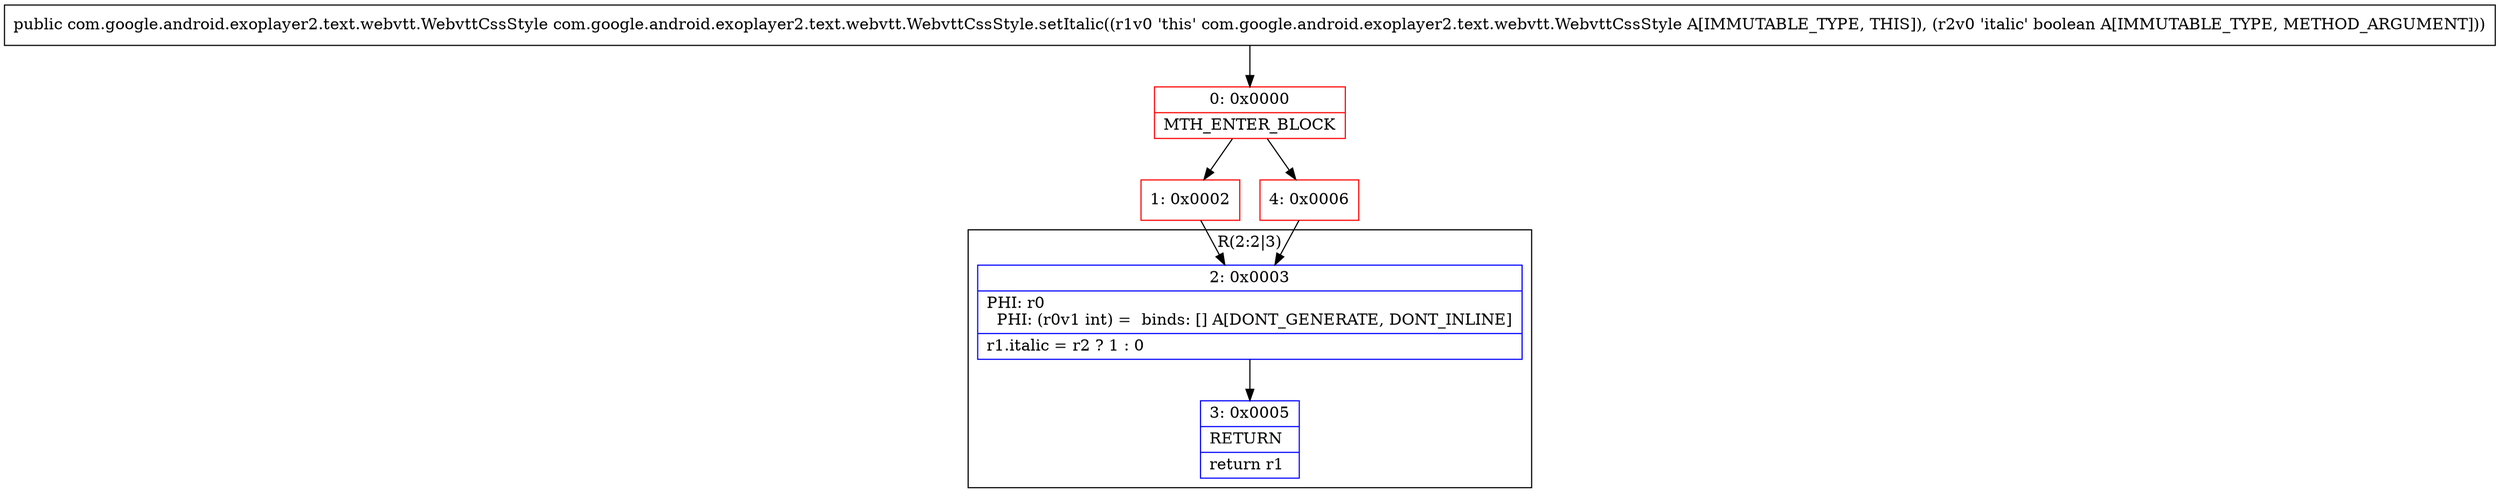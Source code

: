 digraph "CFG forcom.google.android.exoplayer2.text.webvtt.WebvttCssStyle.setItalic(Z)Lcom\/google\/android\/exoplayer2\/text\/webvtt\/WebvttCssStyle;" {
subgraph cluster_Region_1176649392 {
label = "R(2:2|3)";
node [shape=record,color=blue];
Node_2 [shape=record,label="{2\:\ 0x0003|PHI: r0 \l  PHI: (r0v1 int) =  binds: [] A[DONT_GENERATE, DONT_INLINE]\l|r1.italic = r2 ? 1 : 0\l}"];
Node_3 [shape=record,label="{3\:\ 0x0005|RETURN\l|return r1\l}"];
}
Node_0 [shape=record,color=red,label="{0\:\ 0x0000|MTH_ENTER_BLOCK\l}"];
Node_1 [shape=record,color=red,label="{1\:\ 0x0002}"];
Node_4 [shape=record,color=red,label="{4\:\ 0x0006}"];
MethodNode[shape=record,label="{public com.google.android.exoplayer2.text.webvtt.WebvttCssStyle com.google.android.exoplayer2.text.webvtt.WebvttCssStyle.setItalic((r1v0 'this' com.google.android.exoplayer2.text.webvtt.WebvttCssStyle A[IMMUTABLE_TYPE, THIS]), (r2v0 'italic' boolean A[IMMUTABLE_TYPE, METHOD_ARGUMENT])) }"];
MethodNode -> Node_0;
Node_2 -> Node_3;
Node_0 -> Node_1;
Node_0 -> Node_4;
Node_1 -> Node_2;
Node_4 -> Node_2;
}

